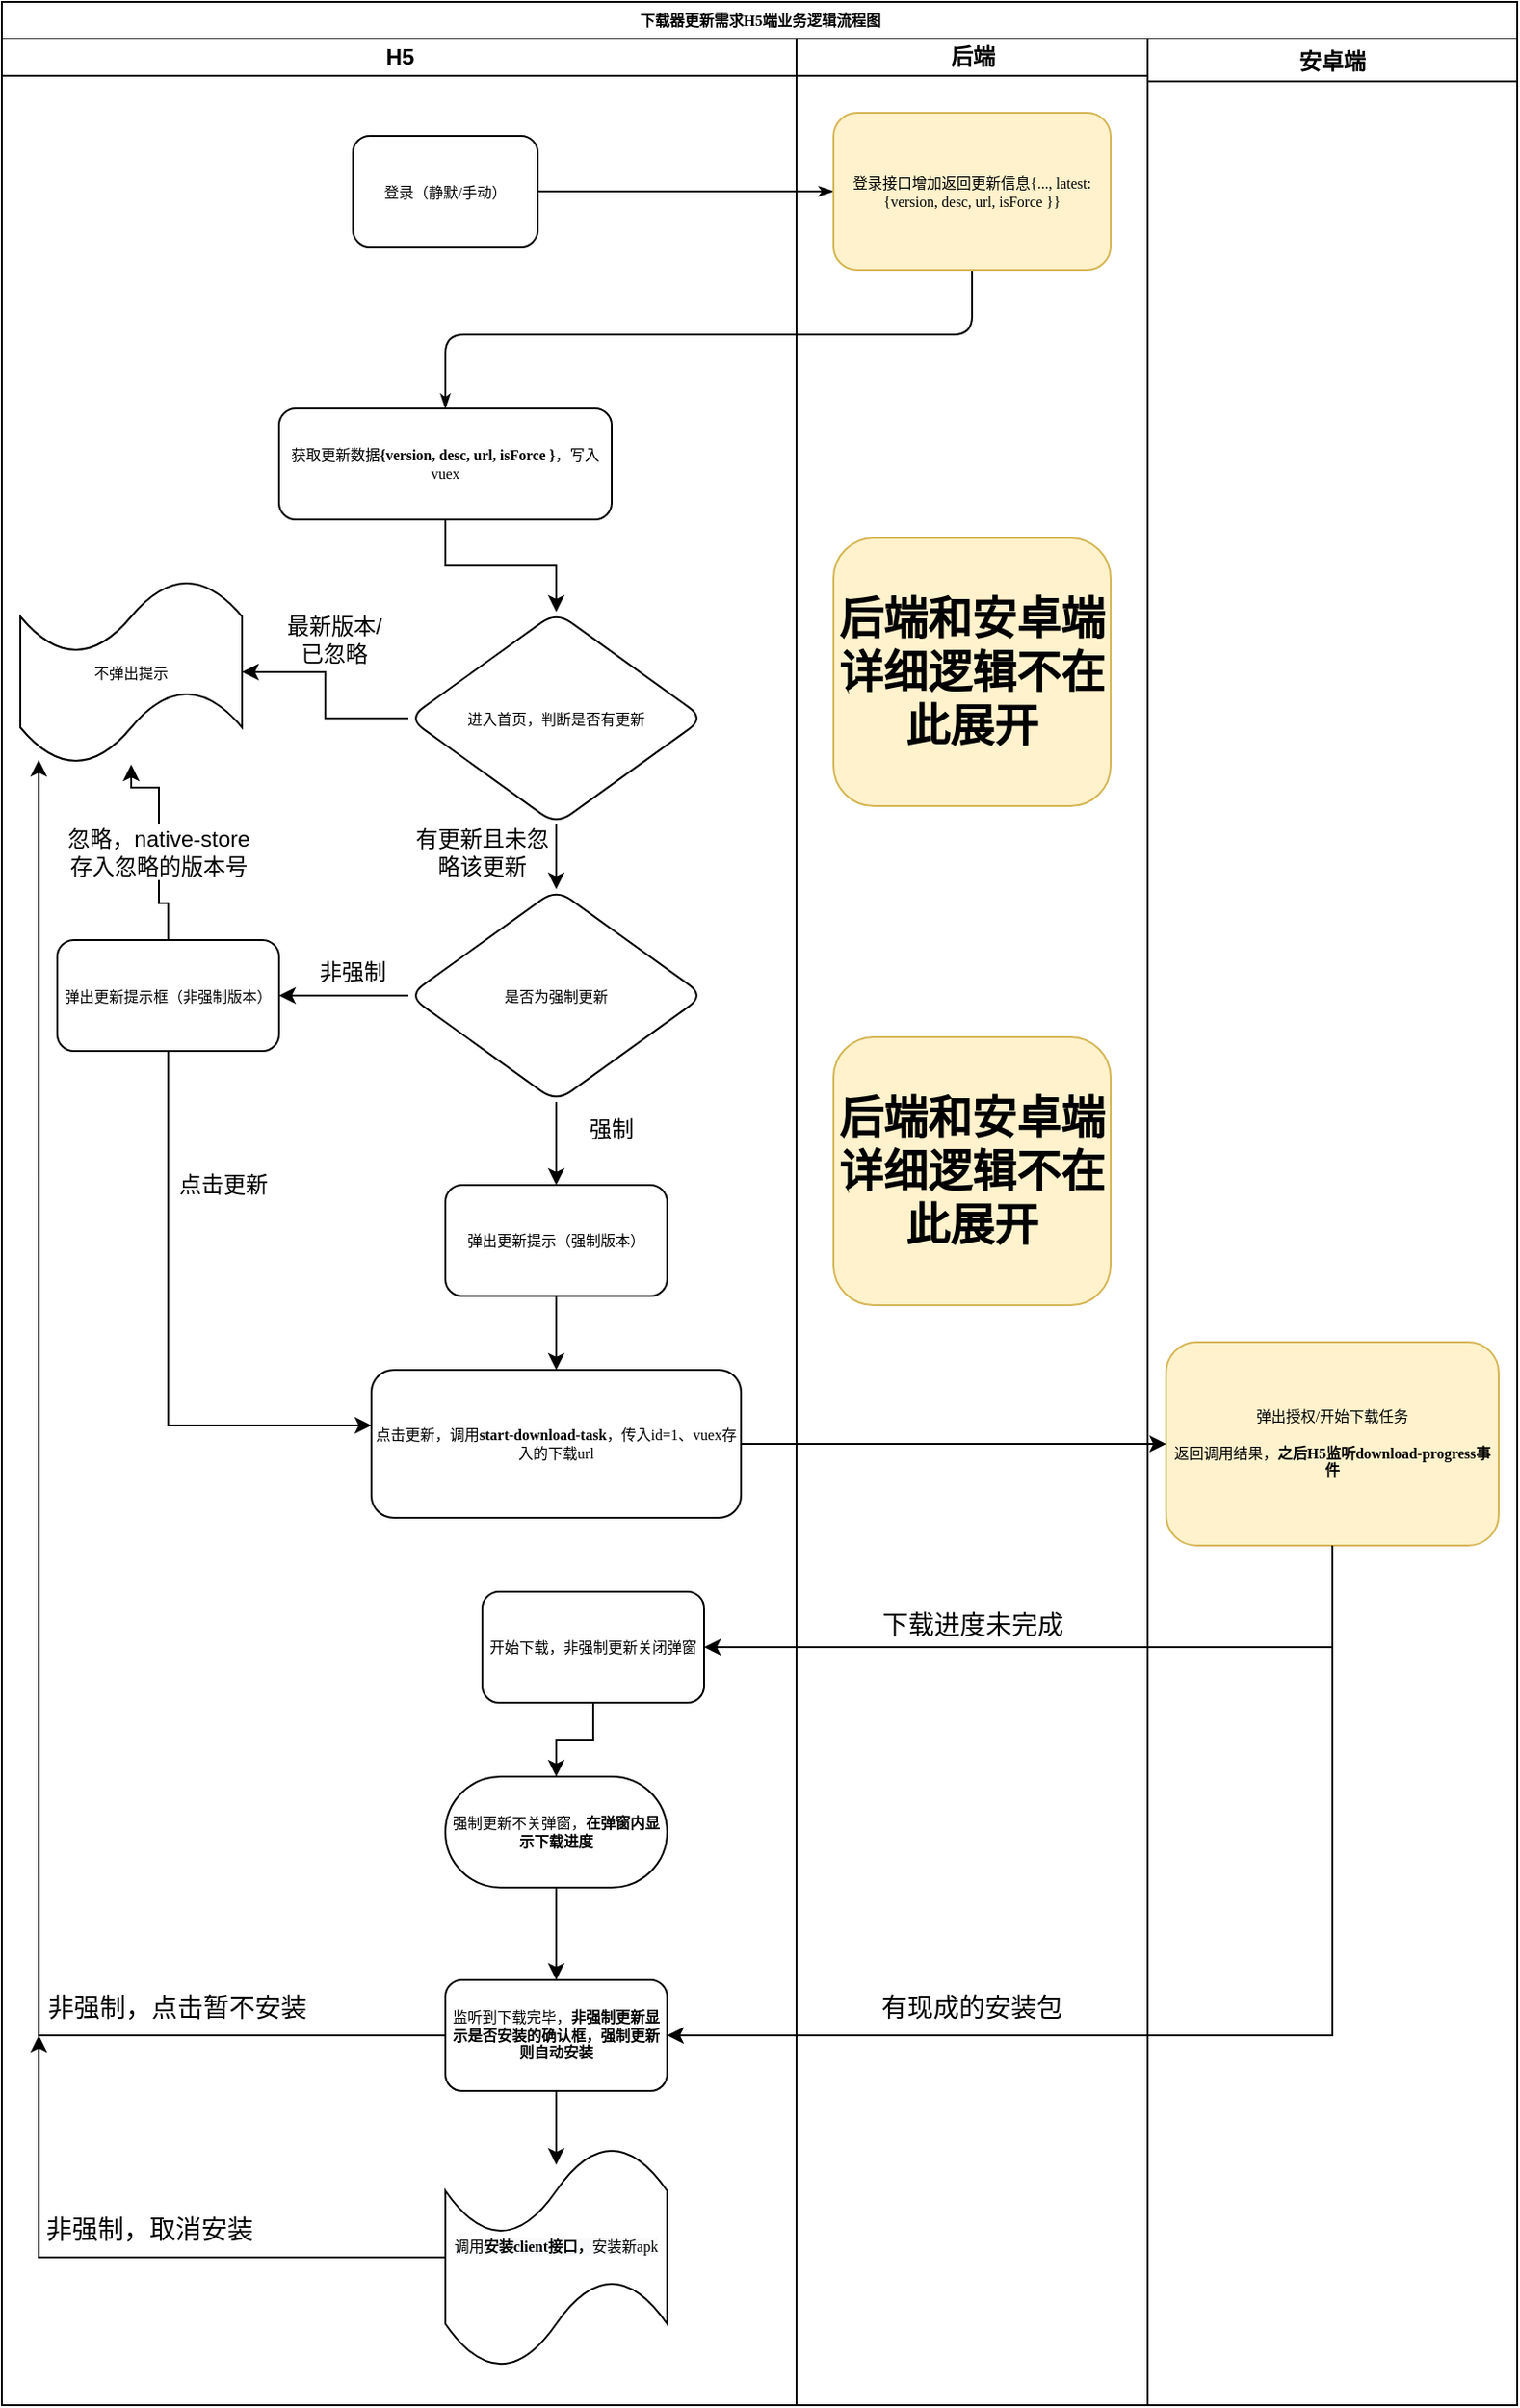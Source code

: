 <mxfile version="18.0.2" type="github">
  <diagram name="Page-1" id="74e2e168-ea6b-b213-b513-2b3c1d86103e">
    <mxGraphModel dx="1038" dy="547" grid="1" gridSize="10" guides="1" tooltips="1" connect="1" arrows="1" fold="1" page="1" pageScale="1" pageWidth="900" pageHeight="1600" background="none" math="0" shadow="0">
      <root>
        <mxCell id="0" />
        <mxCell id="1" parent="0" />
        <mxCell id="77e6c97f196da883-1" value="下载器更新需求H5端业务逻辑流程图" style="swimlane;html=1;childLayout=stackLayout;startSize=20;rounded=0;shadow=0;labelBackgroundColor=none;strokeWidth=1;fontFamily=Verdana;fontSize=8;align=center;" parent="1" vertex="1">
          <mxGeometry x="50" y="40" width="820" height="1300" as="geometry" />
        </mxCell>
        <mxCell id="77e6c97f196da883-2" value="H5" style="swimlane;html=1;startSize=20;" parent="77e6c97f196da883-1" vertex="1">
          <mxGeometry y="20" width="430" height="1280" as="geometry" />
        </mxCell>
        <mxCell id="77e6c97f196da883-8" value="登录（静默/手动）" style="rounded=1;whiteSpace=wrap;html=1;shadow=0;labelBackgroundColor=none;strokeWidth=1;fontFamily=Verdana;fontSize=8;align=center;" parent="77e6c97f196da883-2" vertex="1">
          <mxGeometry x="190" y="52.5" width="100" height="60" as="geometry" />
        </mxCell>
        <mxCell id="K9ccc-GiR_3fYafmZ2pk-2" value="" style="edgeStyle=orthogonalEdgeStyle;rounded=0;orthogonalLoop=1;jettySize=auto;html=1;" parent="77e6c97f196da883-2" source="77e6c97f196da883-9" target="K9ccc-GiR_3fYafmZ2pk-1" edge="1">
          <mxGeometry relative="1" as="geometry" />
        </mxCell>
        <mxCell id="77e6c97f196da883-9" value="获取更新数据&lt;b&gt;{version, desc, url, isForce }&lt;/b&gt;，写入vuex" style="rounded=1;whiteSpace=wrap;html=1;shadow=0;labelBackgroundColor=none;strokeWidth=1;fontFamily=Verdana;fontSize=8;align=center;" parent="77e6c97f196da883-2" vertex="1">
          <mxGeometry x="150" y="200" width="180" height="60" as="geometry" />
        </mxCell>
        <mxCell id="K9ccc-GiR_3fYafmZ2pk-5" value="" style="edgeStyle=orthogonalEdgeStyle;rounded=0;orthogonalLoop=1;jettySize=auto;html=1;" parent="77e6c97f196da883-2" source="K9ccc-GiR_3fYafmZ2pk-1" target="K9ccc-GiR_3fYafmZ2pk-4" edge="1">
          <mxGeometry relative="1" as="geometry" />
        </mxCell>
        <mxCell id="K9ccc-GiR_3fYafmZ2pk-8" value="" style="edgeStyle=orthogonalEdgeStyle;rounded=0;orthogonalLoop=1;jettySize=auto;html=1;" parent="77e6c97f196da883-2" source="K9ccc-GiR_3fYafmZ2pk-1" target="K9ccc-GiR_3fYafmZ2pk-7" edge="1">
          <mxGeometry relative="1" as="geometry" />
        </mxCell>
        <mxCell id="K9ccc-GiR_3fYafmZ2pk-1" value="进入首页，判断是否有更新" style="rhombus;whiteSpace=wrap;html=1;fontSize=8;fontFamily=Verdana;rounded=1;shadow=0;labelBackgroundColor=none;strokeWidth=1;" parent="77e6c97f196da883-2" vertex="1">
          <mxGeometry x="220" y="310" width="160" height="115" as="geometry" />
        </mxCell>
        <mxCell id="K9ccc-GiR_3fYafmZ2pk-4" value="不弹出提示" style="shape=tape;whiteSpace=wrap;html=1;fontSize=8;fontFamily=Verdana;rounded=1;shadow=0;labelBackgroundColor=none;strokeWidth=1;" parent="77e6c97f196da883-2" vertex="1">
          <mxGeometry x="10" y="292.5" width="120" height="100" as="geometry" />
        </mxCell>
        <mxCell id="K9ccc-GiR_3fYafmZ2pk-6" value="最新版本/已忽略" style="text;html=1;strokeColor=none;fillColor=none;align=center;verticalAlign=middle;whiteSpace=wrap;rounded=0;" parent="77e6c97f196da883-2" vertex="1">
          <mxGeometry x="150" y="310" width="60" height="30" as="geometry" />
        </mxCell>
        <mxCell id="K9ccc-GiR_3fYafmZ2pk-11" value="" style="edgeStyle=orthogonalEdgeStyle;rounded=0;orthogonalLoop=1;jettySize=auto;html=1;" parent="77e6c97f196da883-2" source="K9ccc-GiR_3fYafmZ2pk-7" target="K9ccc-GiR_3fYafmZ2pk-10" edge="1">
          <mxGeometry relative="1" as="geometry" />
        </mxCell>
        <mxCell id="K9ccc-GiR_3fYafmZ2pk-18" value="" style="edgeStyle=orthogonalEdgeStyle;rounded=0;orthogonalLoop=1;jettySize=auto;html=1;" parent="77e6c97f196da883-2" source="K9ccc-GiR_3fYafmZ2pk-7" target="K9ccc-GiR_3fYafmZ2pk-17" edge="1">
          <mxGeometry relative="1" as="geometry" />
        </mxCell>
        <mxCell id="K9ccc-GiR_3fYafmZ2pk-7" value="是否为强制更新" style="rhombus;whiteSpace=wrap;html=1;fontSize=8;fontFamily=Verdana;rounded=1;shadow=0;labelBackgroundColor=none;strokeWidth=1;" parent="77e6c97f196da883-2" vertex="1">
          <mxGeometry x="220" y="460" width="160" height="115" as="geometry" />
        </mxCell>
        <mxCell id="K9ccc-GiR_3fYafmZ2pk-9" value="有更新且未忽略该更新" style="text;html=1;strokeColor=none;fillColor=none;align=center;verticalAlign=middle;whiteSpace=wrap;rounded=0;" parent="77e6c97f196da883-2" vertex="1">
          <mxGeometry x="220" y="425" width="80" height="30" as="geometry" />
        </mxCell>
        <mxCell id="K9ccc-GiR_3fYafmZ2pk-12" value="" style="edgeStyle=orthogonalEdgeStyle;rounded=0;orthogonalLoop=1;jettySize=auto;html=1;startArrow=none;" parent="77e6c97f196da883-2" source="K9ccc-GiR_3fYafmZ2pk-13" target="K9ccc-GiR_3fYafmZ2pk-4" edge="1">
          <mxGeometry relative="1" as="geometry" />
        </mxCell>
        <mxCell id="K9ccc-GiR_3fYafmZ2pk-46" style="edgeStyle=orthogonalEdgeStyle;rounded=0;orthogonalLoop=1;jettySize=auto;html=1;exitX=0.5;exitY=1;exitDx=0;exitDy=0;" parent="77e6c97f196da883-2" source="K9ccc-GiR_3fYafmZ2pk-10" target="K9ccc-GiR_3fYafmZ2pk-44" edge="1">
          <mxGeometry relative="1" as="geometry">
            <Array as="points">
              <mxPoint x="90" y="750" />
            </Array>
          </mxGeometry>
        </mxCell>
        <mxCell id="K9ccc-GiR_3fYafmZ2pk-10" value="弹出更新提示框（非强制版本）" style="whiteSpace=wrap;html=1;fontSize=8;fontFamily=Verdana;rounded=1;shadow=0;labelBackgroundColor=none;strokeWidth=1;" parent="77e6c97f196da883-2" vertex="1">
          <mxGeometry x="30" y="487.5" width="120" height="60" as="geometry" />
        </mxCell>
        <mxCell id="K9ccc-GiR_3fYafmZ2pk-13" value="忽略，native-store存入忽略的版本号" style="text;html=1;strokeColor=none;fillColor=none;align=center;verticalAlign=middle;whiteSpace=wrap;rounded=0;" parent="77e6c97f196da883-2" vertex="1">
          <mxGeometry x="30" y="425" width="110" height="30" as="geometry" />
        </mxCell>
        <mxCell id="K9ccc-GiR_3fYafmZ2pk-14" value="" style="edgeStyle=orthogonalEdgeStyle;rounded=0;orthogonalLoop=1;jettySize=auto;html=1;endArrow=none;" parent="77e6c97f196da883-2" source="K9ccc-GiR_3fYafmZ2pk-10" target="K9ccc-GiR_3fYafmZ2pk-13" edge="1">
          <mxGeometry relative="1" as="geometry">
            <mxPoint x="160" y="547.5" as="sourcePoint" />
            <mxPoint x="140" y="452.5" as="targetPoint" />
          </mxGeometry>
        </mxCell>
        <mxCell id="K9ccc-GiR_3fYafmZ2pk-15" value="非强制" style="text;html=1;strokeColor=none;fillColor=none;align=center;verticalAlign=middle;whiteSpace=wrap;rounded=0;" parent="77e6c97f196da883-2" vertex="1">
          <mxGeometry x="160" y="490" width="60" height="30" as="geometry" />
        </mxCell>
        <mxCell id="K9ccc-GiR_3fYafmZ2pk-45" value="" style="edgeStyle=orthogonalEdgeStyle;rounded=0;orthogonalLoop=1;jettySize=auto;html=1;" parent="77e6c97f196da883-2" source="K9ccc-GiR_3fYafmZ2pk-17" target="K9ccc-GiR_3fYafmZ2pk-44" edge="1">
          <mxGeometry relative="1" as="geometry" />
        </mxCell>
        <mxCell id="K9ccc-GiR_3fYafmZ2pk-17" value="弹出更新提示（强制版本）" style="whiteSpace=wrap;html=1;fontSize=8;fontFamily=Verdana;rounded=1;shadow=0;labelBackgroundColor=none;strokeWidth=1;" parent="77e6c97f196da883-2" vertex="1">
          <mxGeometry x="240" y="620" width="120" height="60" as="geometry" />
        </mxCell>
        <mxCell id="K9ccc-GiR_3fYafmZ2pk-44" value="点击更新，调用&lt;b&gt;start-download-task&lt;/b&gt;，传入id=1、vuex存入的下载url" style="whiteSpace=wrap;html=1;fontSize=8;fontFamily=Verdana;rounded=1;shadow=0;labelBackgroundColor=none;strokeWidth=1;" parent="77e6c97f196da883-2" vertex="1">
          <mxGeometry x="200" y="720" width="200" height="80" as="geometry" />
        </mxCell>
        <mxCell id="K9ccc-GiR_3fYafmZ2pk-61" style="edgeStyle=orthogonalEdgeStyle;rounded=0;orthogonalLoop=1;jettySize=auto;html=1;exitX=0;exitY=0.5;exitDx=0;exitDy=0;entryX=0.083;entryY=0.975;entryDx=0;entryDy=0;entryPerimeter=0;fontSize=14;" parent="77e6c97f196da883-2" source="K9ccc-GiR_3fYafmZ2pk-54" target="K9ccc-GiR_3fYafmZ2pk-4" edge="1">
          <mxGeometry relative="1" as="geometry" />
        </mxCell>
        <mxCell id="K9ccc-GiR_3fYafmZ2pk-64" value="" style="edgeStyle=orthogonalEdgeStyle;rounded=0;orthogonalLoop=1;jettySize=auto;html=1;fontSize=14;" parent="77e6c97f196da883-2" source="K9ccc-GiR_3fYafmZ2pk-54" edge="1">
          <mxGeometry relative="1" as="geometry">
            <mxPoint x="300" y="1150" as="targetPoint" />
          </mxGeometry>
        </mxCell>
        <mxCell id="K9ccc-GiR_3fYafmZ2pk-54" value="监听到下载完毕，&lt;b&gt;非强制更新显示是否安装的确认框，强制更新则自动安装&lt;/b&gt;" style="whiteSpace=wrap;html=1;fontSize=8;fontFamily=Verdana;rounded=1;shadow=0;labelBackgroundColor=none;strokeWidth=1;" parent="77e6c97f196da883-2" vertex="1">
          <mxGeometry x="240" y="1050" width="120" height="60" as="geometry" />
        </mxCell>
        <mxCell id="K9ccc-GiR_3fYafmZ2pk-57" style="edgeStyle=orthogonalEdgeStyle;rounded=0;orthogonalLoop=1;jettySize=auto;html=1;exitX=0.5;exitY=1;exitDx=0;exitDy=0;entryX=0.5;entryY=0;entryDx=0;entryDy=0;fontSize=14;" parent="77e6c97f196da883-2" source="K9ccc-GiR_3fYafmZ2pk-55" target="K9ccc-GiR_3fYafmZ2pk-54" edge="1">
          <mxGeometry relative="1" as="geometry" />
        </mxCell>
        <mxCell id="K9ccc-GiR_3fYafmZ2pk-55" value="强制更新不关弹窗，&lt;b&gt;在弹窗内显示下载进度&lt;/b&gt;" style="whiteSpace=wrap;html=1;fontSize=8;fontFamily=Verdana;rounded=1;shadow=0;labelBackgroundColor=none;strokeWidth=1;arcSize=50;" parent="77e6c97f196da883-2" vertex="1">
          <mxGeometry x="240" y="940" width="120" height="60" as="geometry" />
        </mxCell>
        <mxCell id="K9ccc-GiR_3fYafmZ2pk-62" value="非强制，点击暂不安装" style="text;html=1;strokeColor=none;fillColor=none;align=center;verticalAlign=middle;whiteSpace=wrap;rounded=0;fontSize=14;" parent="77e6c97f196da883-2" vertex="1">
          <mxGeometry x="20" y="1050" width="150" height="30" as="geometry" />
        </mxCell>
        <mxCell id="K9ccc-GiR_3fYafmZ2pk-67" style="edgeStyle=orthogonalEdgeStyle;rounded=0;orthogonalLoop=1;jettySize=auto;html=1;exitX=0;exitY=0.5;exitDx=0;exitDy=0;exitPerimeter=0;entryX=0;entryY=1;entryDx=0;entryDy=0;fontSize=14;" parent="77e6c97f196da883-2" source="K9ccc-GiR_3fYafmZ2pk-66" target="K9ccc-GiR_3fYafmZ2pk-62" edge="1">
          <mxGeometry relative="1" as="geometry" />
        </mxCell>
        <mxCell id="K9ccc-GiR_3fYafmZ2pk-66" value="&#xa;&lt;span style=&quot;color: rgb(0, 0, 0); font-family: Verdana; font-size: 8px; font-style: normal; font-variant-ligatures: normal; font-variant-caps: normal; font-weight: 400; letter-spacing: normal; orphans: 2; text-align: center; text-indent: 0px; text-transform: none; widows: 2; word-spacing: 0px; -webkit-text-stroke-width: 0px; background-color: rgb(248, 249, 250); text-decoration-thickness: initial; text-decoration-style: initial; text-decoration-color: initial; float: none; display: inline !important;&quot;&gt;调用&lt;/span&gt;&lt;b style=&quot;color: rgb(0, 0, 0); font-family: Verdana; font-size: 8px; font-style: normal; font-variant-ligatures: normal; font-variant-caps: normal; letter-spacing: normal; orphans: 2; text-align: center; text-indent: 0px; text-transform: none; widows: 2; word-spacing: 0px; -webkit-text-stroke-width: 0px; background-color: rgb(248, 249, 250); text-decoration-thickness: initial; text-decoration-style: initial; text-decoration-color: initial;&quot;&gt;安装client接口，&lt;/b&gt;&lt;span style=&quot;color: rgb(0, 0, 0); font-family: Verdana; font-size: 8px; font-style: normal; font-variant-ligatures: normal; font-variant-caps: normal; font-weight: 400; letter-spacing: normal; orphans: 2; text-align: center; text-indent: 0px; text-transform: none; widows: 2; word-spacing: 0px; -webkit-text-stroke-width: 0px; background-color: rgb(248, 249, 250); text-decoration-thickness: initial; text-decoration-style: initial; text-decoration-color: initial; float: none; display: inline !important;&quot;&gt;安装新apk&lt;/span&gt;&#xa;&#xa;" style="shape=tape;whiteSpace=wrap;html=1;fontSize=14;" parent="77e6c97f196da883-2" vertex="1">
          <mxGeometry x="240" y="1140" width="120" height="120" as="geometry" />
        </mxCell>
        <mxCell id="K9ccc-GiR_3fYafmZ2pk-68" value="非强制，取消安装" style="text;html=1;strokeColor=none;fillColor=none;align=center;verticalAlign=middle;whiteSpace=wrap;rounded=0;fontSize=14;" parent="77e6c97f196da883-2" vertex="1">
          <mxGeometry x="20" y="1170" width="120" height="30" as="geometry" />
        </mxCell>
        <mxCell id="3m6w6OFzSdBC2mHynVvX-1" value="强制" style="text;html=1;strokeColor=none;fillColor=none;align=center;verticalAlign=middle;whiteSpace=wrap;rounded=0;" vertex="1" parent="77e6c97f196da883-2">
          <mxGeometry x="300" y="575" width="60" height="30" as="geometry" />
        </mxCell>
        <mxCell id="3m6w6OFzSdBC2mHynVvX-2" value="点击更新" style="text;html=1;strokeColor=none;fillColor=none;align=center;verticalAlign=middle;whiteSpace=wrap;rounded=0;" vertex="1" parent="77e6c97f196da883-2">
          <mxGeometry x="90" y="605" width="60" height="30" as="geometry" />
        </mxCell>
        <mxCell id="77e6c97f196da883-26" style="edgeStyle=orthogonalEdgeStyle;rounded=1;html=1;labelBackgroundColor=none;startArrow=none;startFill=0;startSize=5;endArrow=classicThin;endFill=1;endSize=5;jettySize=auto;orthogonalLoop=1;strokeWidth=1;fontFamily=Verdana;fontSize=8" parent="77e6c97f196da883-1" source="77e6c97f196da883-8" target="77e6c97f196da883-11" edge="1">
          <mxGeometry relative="1" as="geometry" />
        </mxCell>
        <mxCell id="77e6c97f196da883-27" style="edgeStyle=orthogonalEdgeStyle;rounded=1;html=1;labelBackgroundColor=none;startArrow=none;startFill=0;startSize=5;endArrow=classicThin;endFill=1;endSize=5;jettySize=auto;orthogonalLoop=1;strokeWidth=1;fontFamily=Verdana;fontSize=8" parent="77e6c97f196da883-1" source="77e6c97f196da883-11" target="77e6c97f196da883-9" edge="1">
          <mxGeometry relative="1" as="geometry">
            <Array as="points">
              <mxPoint x="525" y="180" />
              <mxPoint x="240" y="180" />
            </Array>
          </mxGeometry>
        </mxCell>
        <mxCell id="77e6c97f196da883-3" value="后端" style="swimlane;html=1;startSize=20;" parent="77e6c97f196da883-1" vertex="1">
          <mxGeometry x="430" y="20" width="190" height="1280" as="geometry" />
        </mxCell>
        <mxCell id="77e6c97f196da883-11" value="登录接口增加返回更新信息{..., latest: {version, desc, url, isForce }}" style="rounded=1;whiteSpace=wrap;html=1;shadow=0;labelBackgroundColor=none;strokeWidth=1;fontFamily=Verdana;fontSize=8;align=center;fillColor=#fff2cc;strokeColor=#d6b656;" parent="77e6c97f196da883-3" vertex="1">
          <mxGeometry x="20" y="40" width="150" height="85" as="geometry" />
        </mxCell>
        <mxCell id="K9ccc-GiR_3fYafmZ2pk-50" value="&lt;b&gt;&lt;font style=&quot;font-size: 24px;&quot;&gt;后端和安卓端详细逻辑不在此展开&lt;/font&gt;&lt;/b&gt;" style="rounded=1;whiteSpace=wrap;html=1;fillColor=#fff2cc;strokeColor=#d6b656;" parent="77e6c97f196da883-3" vertex="1">
          <mxGeometry x="20" y="270" width="150" height="145" as="geometry" />
        </mxCell>
        <mxCell id="K9ccc-GiR_3fYafmZ2pk-53" value="&lt;font style=&quot;font-size: 14px;&quot;&gt;下载进度未完成&lt;/font&gt;" style="text;html=1;strokeColor=none;fillColor=none;align=center;verticalAlign=middle;whiteSpace=wrap;rounded=0;fontSize=24;" parent="77e6c97f196da883-3" vertex="1">
          <mxGeometry x="37.5" y="840" width="115" height="30" as="geometry" />
        </mxCell>
        <mxCell id="K9ccc-GiR_3fYafmZ2pk-59" value="有现成的安装包" style="text;html=1;strokeColor=none;fillColor=none;align=center;verticalAlign=middle;whiteSpace=wrap;rounded=0;fontSize=14;" parent="77e6c97f196da883-3" vertex="1">
          <mxGeometry x="35" y="1050" width="120" height="30" as="geometry" />
        </mxCell>
        <mxCell id="K9ccc-GiR_3fYafmZ2pk-60" value="&lt;b&gt;&lt;font style=&quot;font-size: 24px;&quot;&gt;后端和安卓端详细逻辑不在此展开&lt;/font&gt;&lt;/b&gt;" style="rounded=1;whiteSpace=wrap;html=1;fillColor=#fff2cc;strokeColor=#d6b656;" parent="77e6c97f196da883-3" vertex="1">
          <mxGeometry x="20" y="540" width="150" height="145" as="geometry" />
        </mxCell>
        <mxCell id="K9ccc-GiR_3fYafmZ2pk-47" value="安卓端" style="swimlane;" parent="77e6c97f196da883-1" vertex="1">
          <mxGeometry x="620" y="20" width="200" height="1280" as="geometry" />
        </mxCell>
        <mxCell id="K9ccc-GiR_3fYafmZ2pk-48" value="弹出授权/开始下载任务&lt;br&gt;&lt;br&gt;返回调用结果，&lt;b&gt;之后H5监听download-progress事件&lt;/b&gt;" style="whiteSpace=wrap;html=1;fontSize=8;fontFamily=Verdana;rounded=1;shadow=0;labelBackgroundColor=none;strokeWidth=1;fillColor=#fff2cc;strokeColor=#d6b656;" parent="K9ccc-GiR_3fYafmZ2pk-47" vertex="1">
          <mxGeometry x="10" y="705" width="180" height="110" as="geometry" />
        </mxCell>
        <mxCell id="K9ccc-GiR_3fYafmZ2pk-49" value="" style="edgeStyle=orthogonalEdgeStyle;rounded=0;orthogonalLoop=1;jettySize=auto;html=1;" parent="77e6c97f196da883-1" source="K9ccc-GiR_3fYafmZ2pk-44" target="K9ccc-GiR_3fYafmZ2pk-48" edge="1">
          <mxGeometry relative="1" as="geometry" />
        </mxCell>
        <mxCell id="K9ccc-GiR_3fYafmZ2pk-58" style="edgeStyle=orthogonalEdgeStyle;rounded=0;orthogonalLoop=1;jettySize=auto;html=1;exitX=0.5;exitY=1;exitDx=0;exitDy=0;fontSize=14;" parent="77e6c97f196da883-1" source="K9ccc-GiR_3fYafmZ2pk-48" target="K9ccc-GiR_3fYafmZ2pk-54" edge="1">
          <mxGeometry relative="1" as="geometry">
            <Array as="points">
              <mxPoint x="720" y="1100" />
            </Array>
          </mxGeometry>
        </mxCell>
        <mxCell id="K9ccc-GiR_3fYafmZ2pk-56" value="" style="edgeStyle=orthogonalEdgeStyle;rounded=0;orthogonalLoop=1;jettySize=auto;html=1;fontSize=14;" parent="1" source="K9ccc-GiR_3fYafmZ2pk-51" target="K9ccc-GiR_3fYafmZ2pk-55" edge="1">
          <mxGeometry relative="1" as="geometry" />
        </mxCell>
        <mxCell id="K9ccc-GiR_3fYafmZ2pk-51" value="开始下载，非强制更新关闭弹窗" style="whiteSpace=wrap;html=1;fontSize=8;fontFamily=Verdana;rounded=1;shadow=0;labelBackgroundColor=none;strokeWidth=1;" parent="1" vertex="1">
          <mxGeometry x="310" y="900" width="120" height="60" as="geometry" />
        </mxCell>
        <mxCell id="K9ccc-GiR_3fYafmZ2pk-52" value="" style="edgeStyle=orthogonalEdgeStyle;rounded=0;orthogonalLoop=1;jettySize=auto;html=1;fontSize=24;" parent="1" source="K9ccc-GiR_3fYafmZ2pk-48" target="K9ccc-GiR_3fYafmZ2pk-51" edge="1">
          <mxGeometry relative="1" as="geometry">
            <Array as="points">
              <mxPoint x="770" y="930" />
            </Array>
          </mxGeometry>
        </mxCell>
      </root>
    </mxGraphModel>
  </diagram>
</mxfile>
